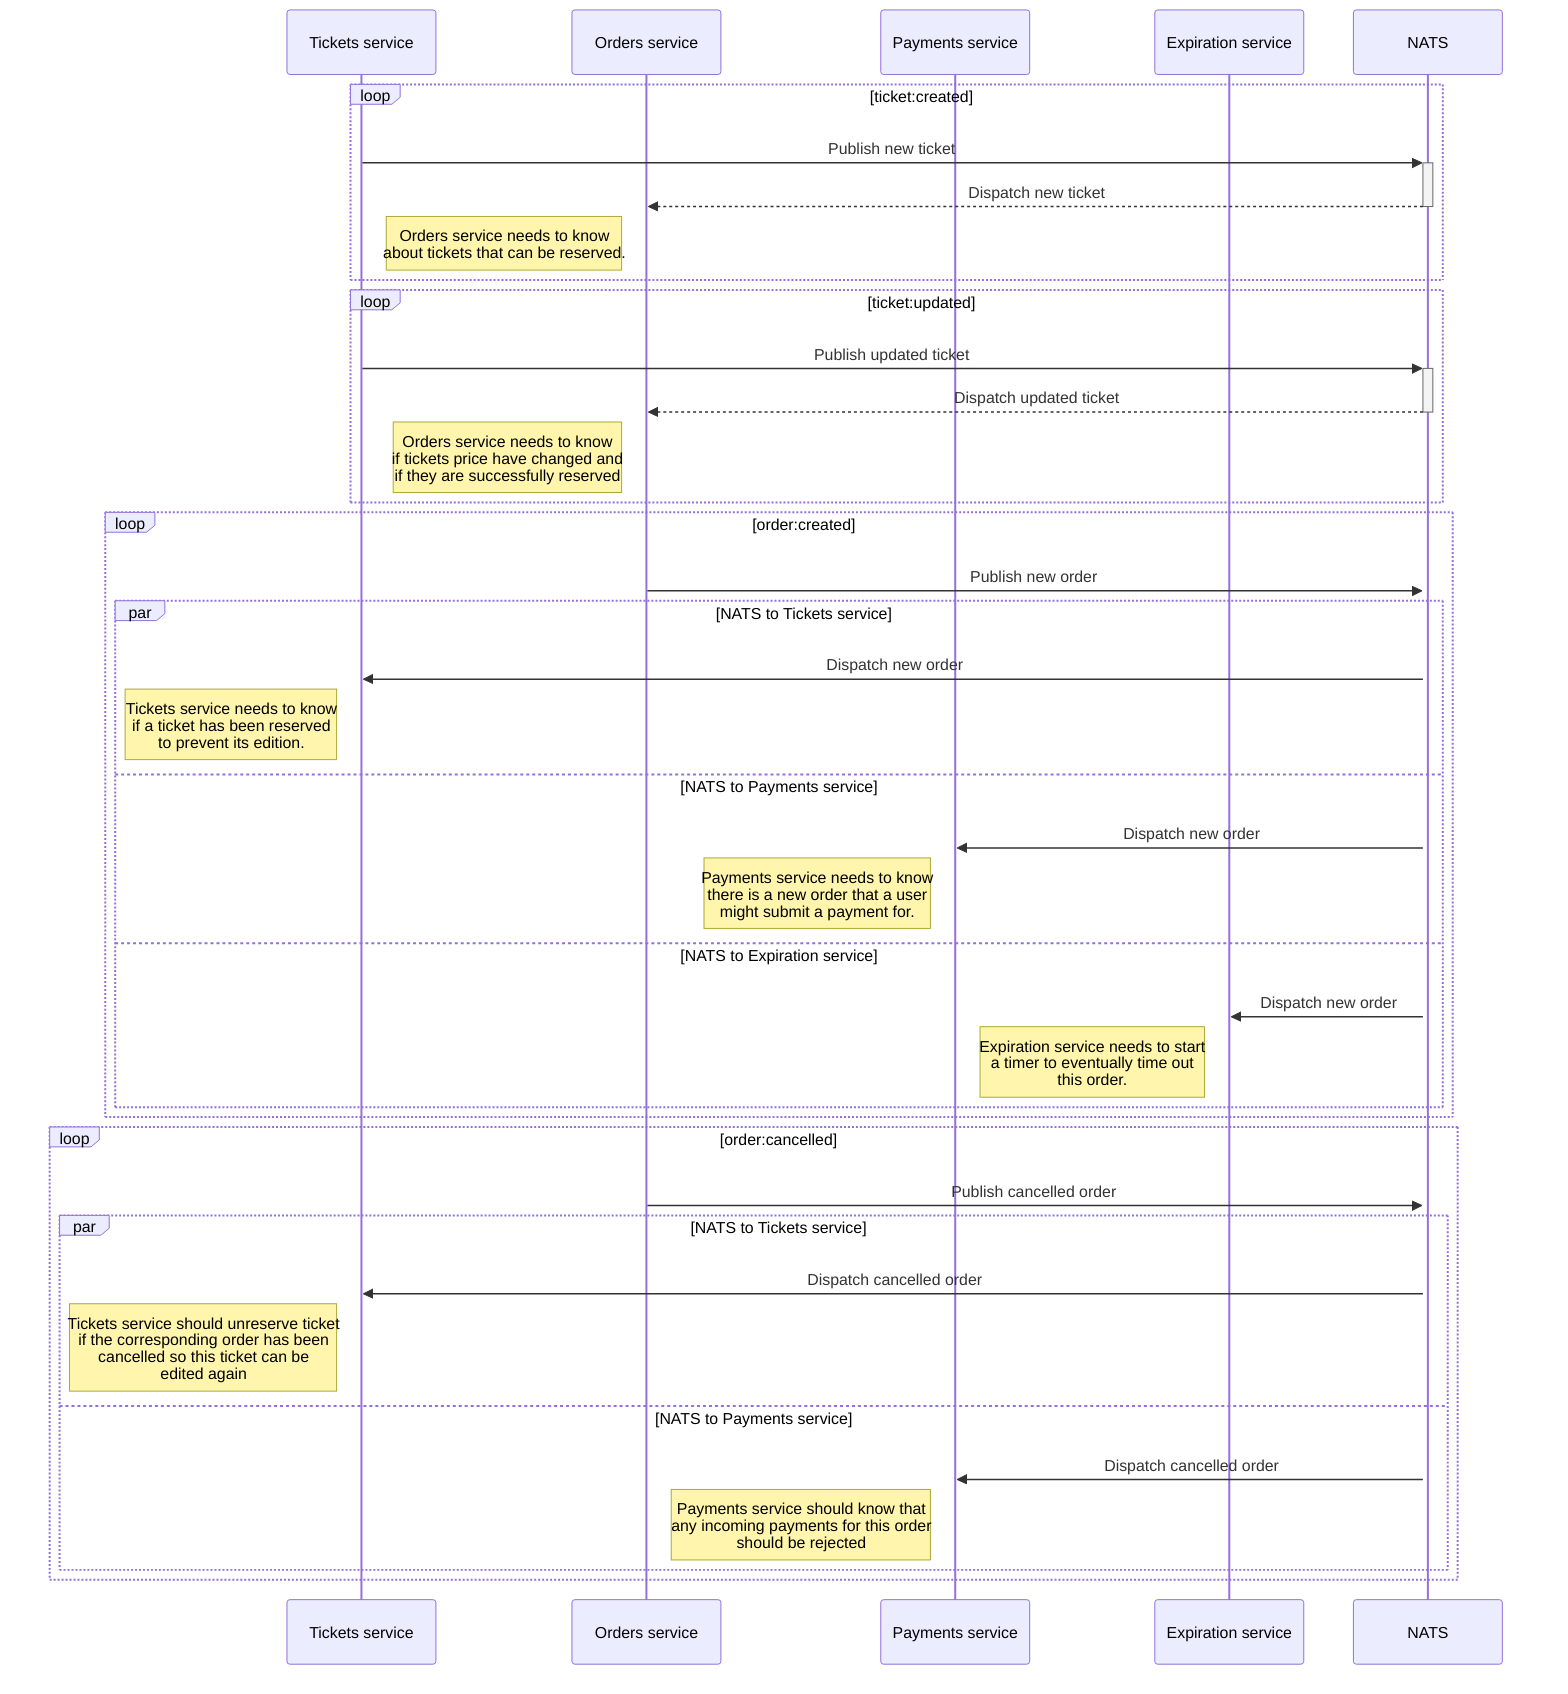 sequenceDiagram
	participant Tickets service
	participant Orders service
	participant Payments service
    participant Expiration service
    participant NATS

	loop ticket:created
    %% event emitted by tickets service
		Tickets service->>+NATS: Publish new ticket
		NATS-->>-Orders service: Dispatch new ticket
		Note left of Orders service: Orders service needs to know <br> about tickets that can be reserved.
	end
	
	loop ticket:updated
    %% event emitted by tickets service
		Tickets service->>+NATS: Publish updated ticket
		NATS-->>-Orders service: Dispatch updated ticket
		Note left of Orders service: Orders service needs to know <br> if tickets price have changed and <br>if they are successfully reserved
	end	
	
	loop order:created
    %% event emitted by orders service
		Orders service->>+NATS: Publish new order
		par NATS to Tickets service
        NATS->>Tickets service: Dispatch new order
        Note left of Tickets service: Tickets service needs to know<br>if a ticket has been reserved<br>to prevent its edition.	
    and NATS to Payments service
        NATS->>Payments service: Dispatch new order
        Note left of Payments service: Payments service needs to know<br>there is a new order that a user<br>might submit a payment for.
    and NATS to Expiration service
        NATS->>Expiration service: Dispatch new order
        Note left of Expiration service: Expiration service needs to start<br>a timer to eventually time out<br>this order.
    end
	end		

	
	loop order:cancelled
    %% event emitted by orders service
		Orders service->>+NATS: Publish cancelled order
		par NATS to Tickets service
        NATS->>Tickets service: Dispatch cancelled order
        Note left of Tickets service: Tickets service should unreserve ticket<br>if the corresponding order has been<br>cancelled so this ticket can be <br>edited again
    and NATS to Payments service
        NATS->>Payments service: Dispatch cancelled order
        Note left of Payments service: Payments service should know that<br>any incoming payments for this order<br>should be rejected
    end
	end